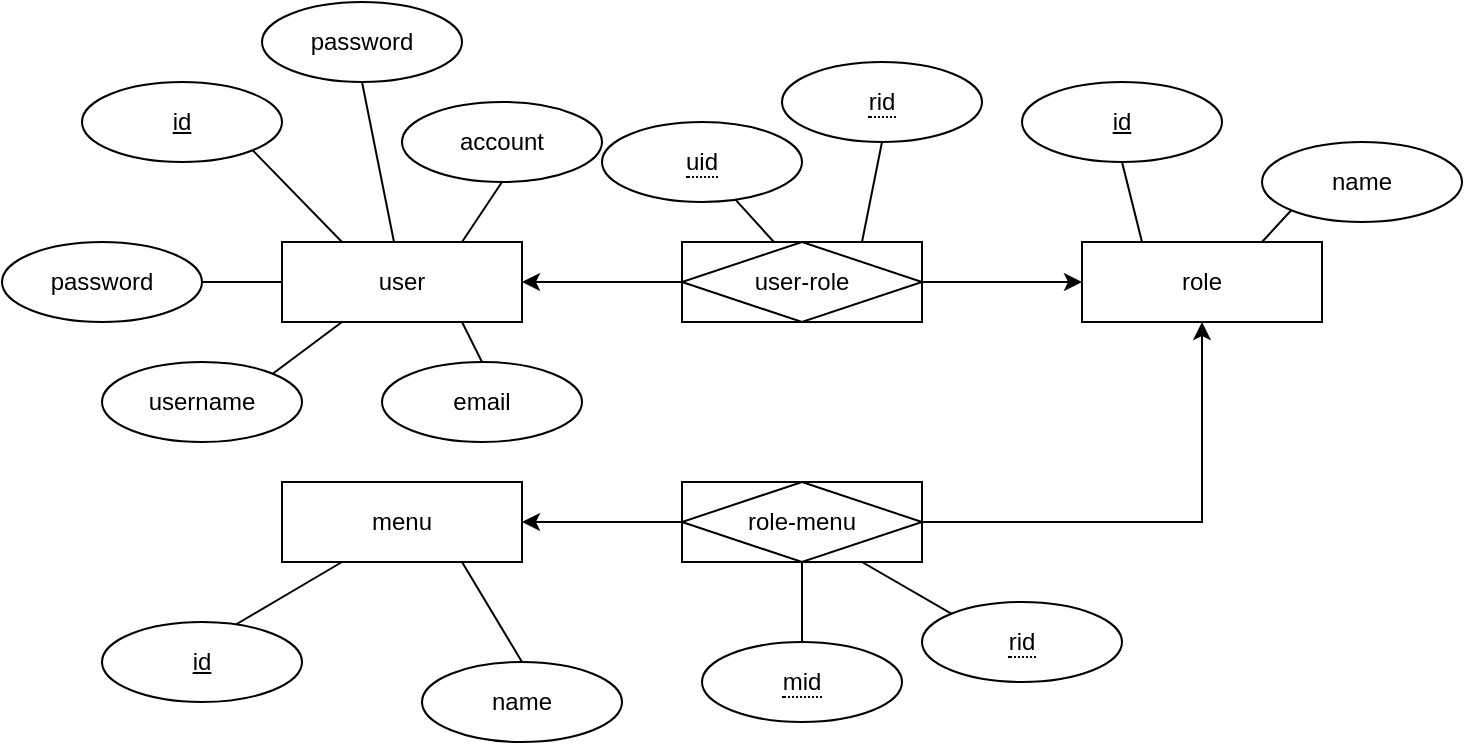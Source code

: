 <mxfile version="22.1.11" type="device">
  <diagram id="R2lEEEUBdFMjLlhIrx00" name="Page-1">
    <mxGraphModel dx="2284" dy="738" grid="1" gridSize="10" guides="1" tooltips="1" connect="1" arrows="1" fold="1" page="1" pageScale="1" pageWidth="850" pageHeight="1100" math="0" shadow="0" extFonts="Permanent Marker^https://fonts.googleapis.com/css?family=Permanent+Marker">
      <root>
        <mxCell id="0" />
        <mxCell id="1" parent="0" />
        <mxCell id="MVt12k6U6Ajnh16vr5iH-1" value="user" style="whiteSpace=wrap;html=1;align=center;" vertex="1" parent="1">
          <mxGeometry x="40" y="160" width="120" height="40" as="geometry" />
        </mxCell>
        <mxCell id="MVt12k6U6Ajnh16vr5iH-2" value="menu" style="whiteSpace=wrap;html=1;align=center;" vertex="1" parent="1">
          <mxGeometry x="40" y="280" width="120" height="40" as="geometry" />
        </mxCell>
        <mxCell id="MVt12k6U6Ajnh16vr5iH-9" style="edgeStyle=orthogonalEdgeStyle;rounded=0;orthogonalLoop=1;jettySize=auto;html=1;exitX=0;exitY=0.5;exitDx=0;exitDy=0;entryX=1;entryY=0.5;entryDx=0;entryDy=0;" edge="1" parent="1" source="MVt12k6U6Ajnh16vr5iH-3" target="MVt12k6U6Ajnh16vr5iH-1">
          <mxGeometry relative="1" as="geometry" />
        </mxCell>
        <mxCell id="MVt12k6U6Ajnh16vr5iH-10" style="edgeStyle=orthogonalEdgeStyle;rounded=0;orthogonalLoop=1;jettySize=auto;html=1;exitX=1;exitY=0.5;exitDx=0;exitDy=0;" edge="1" parent="1" source="MVt12k6U6Ajnh16vr5iH-3" target="MVt12k6U6Ajnh16vr5iH-5">
          <mxGeometry relative="1" as="geometry" />
        </mxCell>
        <mxCell id="MVt12k6U6Ajnh16vr5iH-3" value="user-role" style="shape=associativeEntity;whiteSpace=wrap;html=1;align=center;" vertex="1" parent="1">
          <mxGeometry x="240" y="160" width="120" height="40" as="geometry" />
        </mxCell>
        <mxCell id="MVt12k6U6Ajnh16vr5iH-11" style="edgeStyle=orthogonalEdgeStyle;rounded=0;orthogonalLoop=1;jettySize=auto;html=1;exitX=0;exitY=0.5;exitDx=0;exitDy=0;entryX=1;entryY=0.5;entryDx=0;entryDy=0;" edge="1" parent="1" source="MVt12k6U6Ajnh16vr5iH-4" target="MVt12k6U6Ajnh16vr5iH-2">
          <mxGeometry relative="1" as="geometry" />
        </mxCell>
        <mxCell id="MVt12k6U6Ajnh16vr5iH-12" style="edgeStyle=orthogonalEdgeStyle;rounded=0;orthogonalLoop=1;jettySize=auto;html=1;exitX=1;exitY=0.5;exitDx=0;exitDy=0;entryX=0.5;entryY=1;entryDx=0;entryDy=0;" edge="1" parent="1" source="MVt12k6U6Ajnh16vr5iH-4" target="MVt12k6U6Ajnh16vr5iH-5">
          <mxGeometry relative="1" as="geometry" />
        </mxCell>
        <mxCell id="MVt12k6U6Ajnh16vr5iH-4" value="role-menu" style="shape=associativeEntity;whiteSpace=wrap;html=1;align=center;" vertex="1" parent="1">
          <mxGeometry x="240" y="280" width="120" height="40" as="geometry" />
        </mxCell>
        <mxCell id="MVt12k6U6Ajnh16vr5iH-5" value="role" style="whiteSpace=wrap;html=1;align=center;" vertex="1" parent="1">
          <mxGeometry x="440" y="160" width="120" height="40" as="geometry" />
        </mxCell>
        <mxCell id="MVt12k6U6Ajnh16vr5iH-26" style="rounded=0;orthogonalLoop=1;jettySize=auto;html=1;exitX=1;exitY=1;exitDx=0;exitDy=0;entryX=0.25;entryY=0;entryDx=0;entryDy=0;endArrow=none;endFill=0;" edge="1" parent="1" source="MVt12k6U6Ajnh16vr5iH-6" target="MVt12k6U6Ajnh16vr5iH-1">
          <mxGeometry relative="1" as="geometry" />
        </mxCell>
        <mxCell id="MVt12k6U6Ajnh16vr5iH-6" value="id" style="ellipse;whiteSpace=wrap;html=1;align=center;fontStyle=4;" vertex="1" parent="1">
          <mxGeometry x="-60" y="80" width="100" height="40" as="geometry" />
        </mxCell>
        <mxCell id="MVt12k6U6Ajnh16vr5iH-7" value="id" style="ellipse;whiteSpace=wrap;html=1;align=center;fontStyle=4;" vertex="1" parent="1">
          <mxGeometry x="410" y="80" width="100" height="40" as="geometry" />
        </mxCell>
        <mxCell id="MVt12k6U6Ajnh16vr5iH-38" style="rounded=0;orthogonalLoop=1;jettySize=auto;html=1;exitX=0.64;exitY=0.075;exitDx=0;exitDy=0;entryX=0.25;entryY=1;entryDx=0;entryDy=0;endArrow=none;endFill=0;exitPerimeter=0;" edge="1" parent="1" source="MVt12k6U6Ajnh16vr5iH-8" target="MVt12k6U6Ajnh16vr5iH-2">
          <mxGeometry relative="1" as="geometry" />
        </mxCell>
        <mxCell id="MVt12k6U6Ajnh16vr5iH-8" value="id" style="ellipse;whiteSpace=wrap;html=1;align=center;fontStyle=4;" vertex="1" parent="1">
          <mxGeometry x="-50" y="350" width="100" height="40" as="geometry" />
        </mxCell>
        <mxCell id="MVt12k6U6Ajnh16vr5iH-13" value="&lt;span style=&quot;border-bottom: 1px dotted&quot;&gt;uid&lt;br&gt;&lt;/span&gt;" style="ellipse;whiteSpace=wrap;html=1;align=center;" vertex="1" parent="1">
          <mxGeometry x="200" y="100" width="100" height="40" as="geometry" />
        </mxCell>
        <mxCell id="MVt12k6U6Ajnh16vr5iH-32" style="rounded=0;orthogonalLoop=1;jettySize=auto;html=1;exitX=0.5;exitY=1;exitDx=0;exitDy=0;entryX=0.75;entryY=0;entryDx=0;entryDy=0;endArrow=none;endFill=0;" edge="1" parent="1" source="MVt12k6U6Ajnh16vr5iH-14" target="MVt12k6U6Ajnh16vr5iH-3">
          <mxGeometry relative="1" as="geometry" />
        </mxCell>
        <mxCell id="MVt12k6U6Ajnh16vr5iH-14" value="&lt;span style=&quot;border-bottom: 1px dotted&quot;&gt;rid&lt;br&gt;&lt;/span&gt;" style="ellipse;whiteSpace=wrap;html=1;align=center;" vertex="1" parent="1">
          <mxGeometry x="290" y="70" width="100" height="40" as="geometry" />
        </mxCell>
        <mxCell id="MVt12k6U6Ajnh16vr5iH-35" style="rounded=0;orthogonalLoop=1;jettySize=auto;html=1;exitX=0;exitY=0;exitDx=0;exitDy=0;entryX=0.75;entryY=1;entryDx=0;entryDy=0;endArrow=none;endFill=0;" edge="1" parent="1" source="MVt12k6U6Ajnh16vr5iH-15" target="MVt12k6U6Ajnh16vr5iH-4">
          <mxGeometry relative="1" as="geometry" />
        </mxCell>
        <mxCell id="MVt12k6U6Ajnh16vr5iH-15" value="&lt;span style=&quot;border-bottom: 1px dotted&quot;&gt;rid&lt;br&gt;&lt;/span&gt;" style="ellipse;whiteSpace=wrap;html=1;align=center;" vertex="1" parent="1">
          <mxGeometry x="360" y="340" width="100" height="40" as="geometry" />
        </mxCell>
        <mxCell id="MVt12k6U6Ajnh16vr5iH-36" style="rounded=0;orthogonalLoop=1;jettySize=auto;html=1;exitX=0.5;exitY=0;exitDx=0;exitDy=0;entryX=0.5;entryY=1;entryDx=0;entryDy=0;endArrow=none;endFill=0;" edge="1" parent="1" source="MVt12k6U6Ajnh16vr5iH-16" target="MVt12k6U6Ajnh16vr5iH-4">
          <mxGeometry relative="1" as="geometry" />
        </mxCell>
        <mxCell id="MVt12k6U6Ajnh16vr5iH-16" value="&lt;span style=&quot;border-bottom: 1px dotted&quot;&gt;mid&lt;br&gt;&lt;/span&gt;" style="ellipse;whiteSpace=wrap;html=1;align=center;" vertex="1" parent="1">
          <mxGeometry x="250" y="360" width="100" height="40" as="geometry" />
        </mxCell>
        <mxCell id="MVt12k6U6Ajnh16vr5iH-34" style="rounded=0;orthogonalLoop=1;jettySize=auto;html=1;exitX=0;exitY=1;exitDx=0;exitDy=0;entryX=0.75;entryY=0;entryDx=0;entryDy=0;endArrow=none;endFill=0;" edge="1" parent="1" source="MVt12k6U6Ajnh16vr5iH-17" target="MVt12k6U6Ajnh16vr5iH-5">
          <mxGeometry relative="1" as="geometry" />
        </mxCell>
        <mxCell id="MVt12k6U6Ajnh16vr5iH-17" value="name" style="ellipse;whiteSpace=wrap;html=1;align=center;" vertex="1" parent="1">
          <mxGeometry x="530" y="110" width="100" height="40" as="geometry" />
        </mxCell>
        <mxCell id="MVt12k6U6Ajnh16vr5iH-37" style="rounded=0;orthogonalLoop=1;jettySize=auto;html=1;exitX=0.5;exitY=0;exitDx=0;exitDy=0;entryX=0.75;entryY=1;entryDx=0;entryDy=0;endArrow=none;endFill=0;" edge="1" parent="1" source="MVt12k6U6Ajnh16vr5iH-18" target="MVt12k6U6Ajnh16vr5iH-2">
          <mxGeometry relative="1" as="geometry" />
        </mxCell>
        <mxCell id="MVt12k6U6Ajnh16vr5iH-18" value="name" style="ellipse;whiteSpace=wrap;html=1;align=center;" vertex="1" parent="1">
          <mxGeometry x="110" y="370" width="100" height="40" as="geometry" />
        </mxCell>
        <mxCell id="MVt12k6U6Ajnh16vr5iH-29" style="rounded=0;orthogonalLoop=1;jettySize=auto;html=1;exitX=1;exitY=0;exitDx=0;exitDy=0;entryX=0.25;entryY=1;entryDx=0;entryDy=0;endArrow=none;endFill=0;" edge="1" parent="1" source="MVt12k6U6Ajnh16vr5iH-19" target="MVt12k6U6Ajnh16vr5iH-1">
          <mxGeometry relative="1" as="geometry" />
        </mxCell>
        <mxCell id="MVt12k6U6Ajnh16vr5iH-19" value="username" style="ellipse;whiteSpace=wrap;html=1;align=center;" vertex="1" parent="1">
          <mxGeometry x="-50" y="220" width="100" height="40" as="geometry" />
        </mxCell>
        <mxCell id="MVt12k6U6Ajnh16vr5iH-25" value="" style="edgeStyle=orthogonalEdgeStyle;rounded=0;orthogonalLoop=1;jettySize=auto;html=1;endArrow=none;endFill=0;" edge="1" parent="1" source="MVt12k6U6Ajnh16vr5iH-20" target="MVt12k6U6Ajnh16vr5iH-1">
          <mxGeometry relative="1" as="geometry" />
        </mxCell>
        <mxCell id="MVt12k6U6Ajnh16vr5iH-20" value="password" style="ellipse;whiteSpace=wrap;html=1;align=center;" vertex="1" parent="1">
          <mxGeometry x="-100" y="160" width="100" height="40" as="geometry" />
        </mxCell>
        <mxCell id="MVt12k6U6Ajnh16vr5iH-27" style="rounded=0;orthogonalLoop=1;jettySize=auto;html=1;exitX=0.5;exitY=1;exitDx=0;exitDy=0;endArrow=none;endFill=0;" edge="1" parent="1" source="MVt12k6U6Ajnh16vr5iH-21" target="MVt12k6U6Ajnh16vr5iH-1">
          <mxGeometry relative="1" as="geometry" />
        </mxCell>
        <mxCell id="MVt12k6U6Ajnh16vr5iH-21" value="password" style="ellipse;whiteSpace=wrap;html=1;align=center;" vertex="1" parent="1">
          <mxGeometry x="30" y="40" width="100" height="40" as="geometry" />
        </mxCell>
        <mxCell id="MVt12k6U6Ajnh16vr5iH-28" style="rounded=0;orthogonalLoop=1;jettySize=auto;html=1;exitX=0.5;exitY=1;exitDx=0;exitDy=0;entryX=0.75;entryY=0;entryDx=0;entryDy=0;endArrow=none;endFill=0;" edge="1" parent="1" source="MVt12k6U6Ajnh16vr5iH-22" target="MVt12k6U6Ajnh16vr5iH-1">
          <mxGeometry relative="1" as="geometry" />
        </mxCell>
        <mxCell id="MVt12k6U6Ajnh16vr5iH-22" value="account" style="ellipse;whiteSpace=wrap;html=1;align=center;" vertex="1" parent="1">
          <mxGeometry x="100" y="90" width="100" height="40" as="geometry" />
        </mxCell>
        <mxCell id="MVt12k6U6Ajnh16vr5iH-30" style="rounded=0;orthogonalLoop=1;jettySize=auto;html=1;exitX=0.5;exitY=0;exitDx=0;exitDy=0;entryX=0.75;entryY=1;entryDx=0;entryDy=0;endArrow=none;endFill=0;" edge="1" parent="1" source="MVt12k6U6Ajnh16vr5iH-23" target="MVt12k6U6Ajnh16vr5iH-1">
          <mxGeometry relative="1" as="geometry" />
        </mxCell>
        <mxCell id="MVt12k6U6Ajnh16vr5iH-23" value="email" style="ellipse;whiteSpace=wrap;html=1;align=center;" vertex="1" parent="1">
          <mxGeometry x="90" y="220" width="100" height="40" as="geometry" />
        </mxCell>
        <mxCell id="MVt12k6U6Ajnh16vr5iH-31" style="rounded=0;orthogonalLoop=1;jettySize=auto;html=1;entryX=0.383;entryY=0;entryDx=0;entryDy=0;entryPerimeter=0;endArrow=none;endFill=0;" edge="1" parent="1" source="MVt12k6U6Ajnh16vr5iH-13" target="MVt12k6U6Ajnh16vr5iH-3">
          <mxGeometry relative="1" as="geometry" />
        </mxCell>
        <mxCell id="MVt12k6U6Ajnh16vr5iH-33" style="rounded=0;orthogonalLoop=1;jettySize=auto;html=1;exitX=0.5;exitY=1;exitDx=0;exitDy=0;entryX=0.25;entryY=0;entryDx=0;entryDy=0;endArrow=none;endFill=0;" edge="1" parent="1" source="MVt12k6U6Ajnh16vr5iH-7" target="MVt12k6U6Ajnh16vr5iH-5">
          <mxGeometry relative="1" as="geometry" />
        </mxCell>
      </root>
    </mxGraphModel>
  </diagram>
</mxfile>
